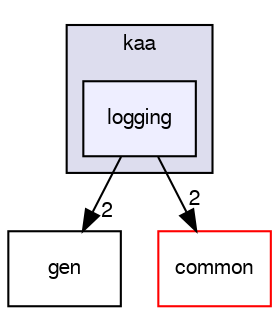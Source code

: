 digraph "/var/lib/jenkins/workspace/kaa_public/client/client-multi/client-cpp/kaa/logging" {
  bgcolor=transparent;
  compound=true
  node [ fontsize="10", fontname="FreeSans"];
  edge [ labelfontsize="10", labelfontname="FreeSans"];
  subgraph clusterdir_1ac78b1500c3fd9a977bacb448b54d1a {
    graph [ bgcolor="#ddddee", pencolor="black", label="kaa" fontname="FreeSans", fontsize="10", URL="dir_1ac78b1500c3fd9a977bacb448b54d1a.html"]
  dir_0570cb3da8df100b0aae6c5ed4d4516b [shape=box, label="logging", style="filled", fillcolor="#eeeeff", pencolor="black", URL="dir_0570cb3da8df100b0aae6c5ed4d4516b.html"];
  }
  dir_80ec5060bc6d7f417824a467cc449eef [shape=box label="gen" URL="dir_80ec5060bc6d7f417824a467cc449eef.html"];
  dir_f09aedf21136cf3760d7f5c15a2e0d3d [shape=box label="common" color="red" URL="dir_f09aedf21136cf3760d7f5c15a2e0d3d.html"];
  dir_0570cb3da8df100b0aae6c5ed4d4516b->dir_80ec5060bc6d7f417824a467cc449eef [headlabel="2", labeldistance=1.5 headhref="dir_000063_000057.html"];
  dir_0570cb3da8df100b0aae6c5ed4d4516b->dir_f09aedf21136cf3760d7f5c15a2e0d3d [headlabel="2", labeldistance=1.5 headhref="dir_000063_000046.html"];
}
